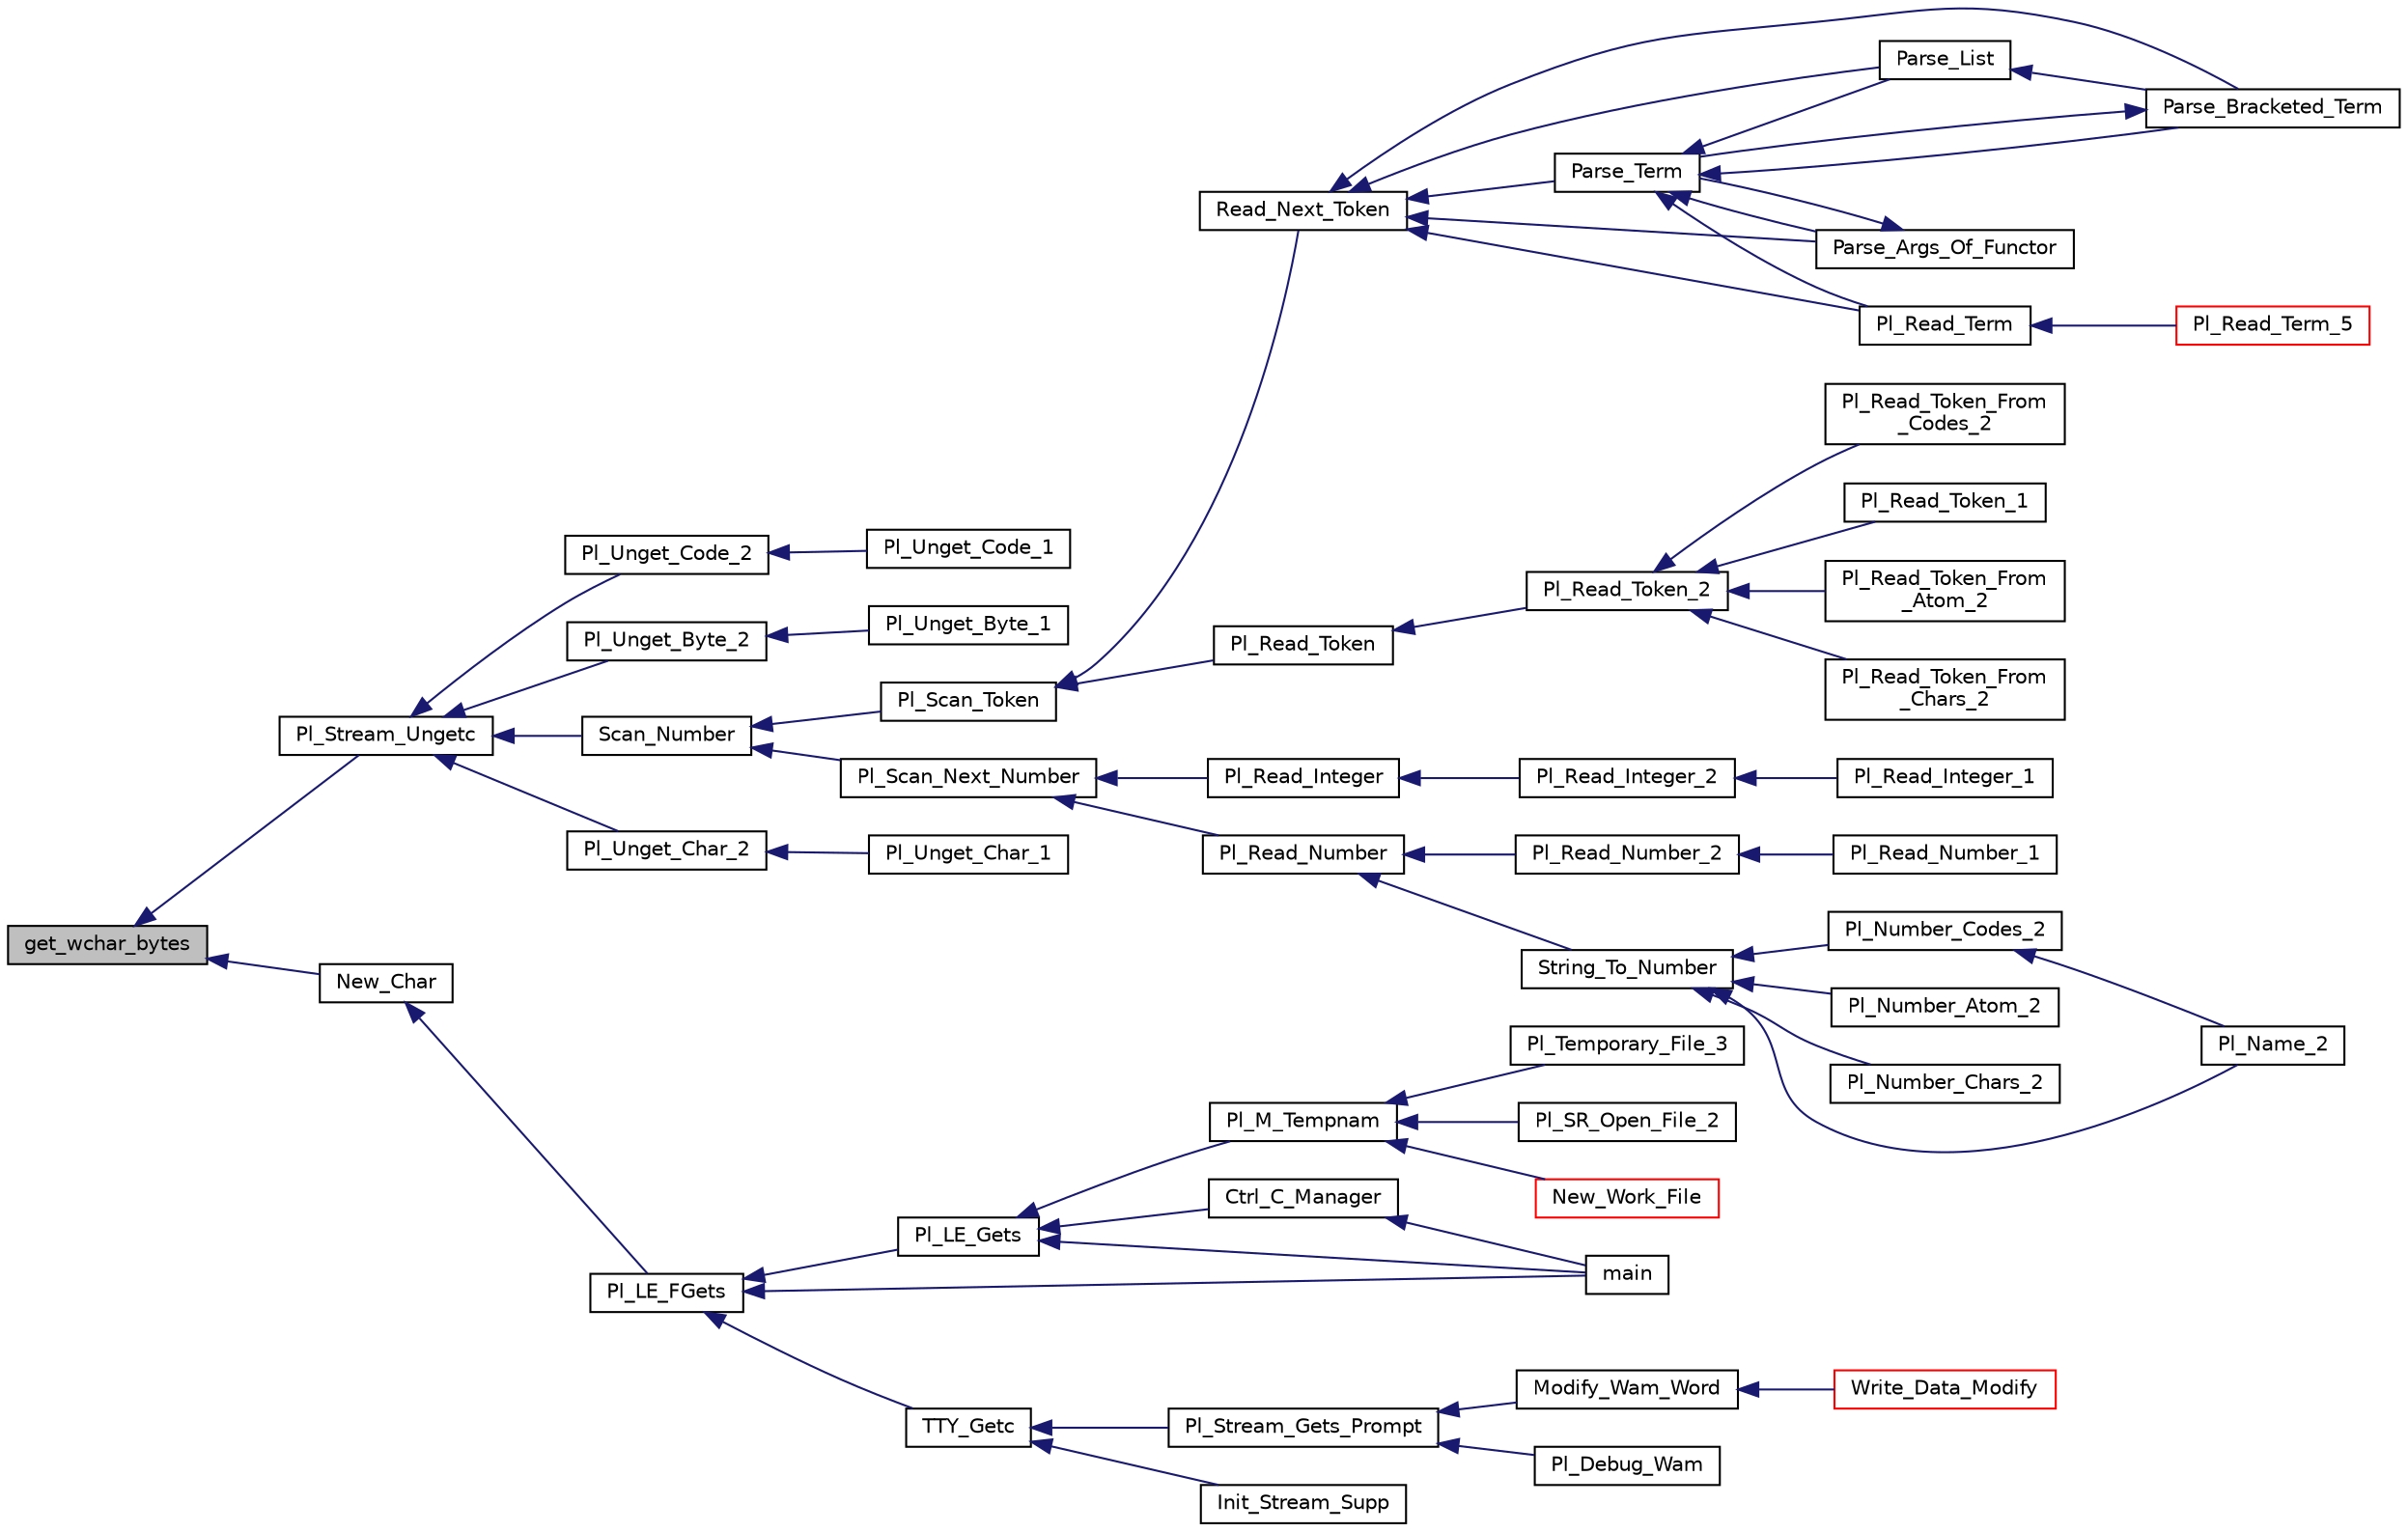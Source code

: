 digraph "get_wchar_bytes"
{
  edge [fontname="Helvetica",fontsize="10",labelfontname="Helvetica",labelfontsize="10"];
  node [fontname="Helvetica",fontsize="10",shape=record];
  rankdir="LR";
  Node1 [label="get_wchar_bytes",height=0.2,width=0.4,color="black", fillcolor="grey75", style="filled", fontcolor="black"];
  Node1 -> Node2 [dir="back",color="midnightblue",fontsize="10",style="solid"];
  Node2 [label="Pl_Stream_Ungetc",height=0.2,width=0.4,color="black", fillcolor="white", style="filled",URL="$stream__supp_8h.html#a79661c2e041ef8be17715b28650d2780"];
  Node2 -> Node3 [dir="back",color="midnightblue",fontsize="10",style="solid"];
  Node3 [label="Pl_Unget_Char_2",height=0.2,width=0.4,color="black", fillcolor="white", style="filled",URL="$char__io__c_8c.html#ae656533eead62d1d668b37fc53254da4"];
  Node3 -> Node4 [dir="back",color="midnightblue",fontsize="10",style="solid"];
  Node4 [label="Pl_Unget_Char_1",height=0.2,width=0.4,color="black", fillcolor="white", style="filled",URL="$char__io__c_8c.html#a4aeb5b9c0e34bff8e926d30f3d968b35"];
  Node2 -> Node5 [dir="back",color="midnightblue",fontsize="10",style="solid"];
  Node5 [label="Pl_Unget_Code_2",height=0.2,width=0.4,color="black", fillcolor="white", style="filled",URL="$char__io__c_8c.html#a1b3c0a85ec097c7b3fe49f989e82939c"];
  Node5 -> Node6 [dir="back",color="midnightblue",fontsize="10",style="solid"];
  Node6 [label="Pl_Unget_Code_1",height=0.2,width=0.4,color="black", fillcolor="white", style="filled",URL="$char__io__c_8c.html#afcac3e81d32d6cb39e262edb2c98d268"];
  Node2 -> Node7 [dir="back",color="midnightblue",fontsize="10",style="solid"];
  Node7 [label="Pl_Unget_Byte_2",height=0.2,width=0.4,color="black", fillcolor="white", style="filled",URL="$char__io__c_8c.html#a50a62a8d75e5149cb6d63715a0b722ab"];
  Node7 -> Node8 [dir="back",color="midnightblue",fontsize="10",style="solid"];
  Node8 [label="Pl_Unget_Byte_1",height=0.2,width=0.4,color="black", fillcolor="white", style="filled",URL="$char__io__c_8c.html#a2f7de618a304b177b833575c4bb4c484"];
  Node2 -> Node9 [dir="back",color="midnightblue",fontsize="10",style="solid"];
  Node9 [label="Scan_Number",height=0.2,width=0.4,color="black", fillcolor="white", style="filled",URL="$scan__supp_8c.html#a97a43a27fe148ffedc5fe4c492f41a2e"];
  Node9 -> Node10 [dir="back",color="midnightblue",fontsize="10",style="solid"];
  Node10 [label="Pl_Scan_Token",height=0.2,width=0.4,color="black", fillcolor="white", style="filled",URL="$scan__supp_8h.html#acfe8a80f1f9f8630c33f946117670c47"];
  Node10 -> Node11 [dir="back",color="midnightblue",fontsize="10",style="solid"];
  Node11 [label="Read_Next_Token",height=0.2,width=0.4,color="black", fillcolor="white", style="filled",URL="$parse__supp_8c.html#a5168feee956bd33cc5cfdef4e1b98ce2"];
  Node11 -> Node12 [dir="back",color="midnightblue",fontsize="10",style="solid"];
  Node12 [label="Pl_Read_Term",height=0.2,width=0.4,color="black", fillcolor="white", style="filled",URL="$parse__supp_8h.html#a64d906da2798112a3c398b00f9741139"];
  Node12 -> Node13 [dir="back",color="midnightblue",fontsize="10",style="solid"];
  Node13 [label="Pl_Read_Term_5",height=0.2,width=0.4,color="red", fillcolor="white", style="filled",URL="$read__c_8c.html#ad383d406378b7b22f08a8382d1a80fb0"];
  Node11 -> Node14 [dir="back",color="midnightblue",fontsize="10",style="solid"];
  Node14 [label="Parse_Term",height=0.2,width=0.4,color="black", fillcolor="white", style="filled",URL="$parse__supp_8c.html#ae03e3588605a54ec801f9f52c3983921"];
  Node14 -> Node12 [dir="back",color="midnightblue",fontsize="10",style="solid"];
  Node14 -> Node15 [dir="back",color="midnightblue",fontsize="10",style="solid"];
  Node15 [label="Parse_Args_Of_Functor",height=0.2,width=0.4,color="black", fillcolor="white", style="filled",URL="$parse__supp_8c.html#a91129321b0656be20577914e71efd7fb"];
  Node15 -> Node14 [dir="back",color="midnightblue",fontsize="10",style="solid"];
  Node14 -> Node16 [dir="back",color="midnightblue",fontsize="10",style="solid"];
  Node16 [label="Parse_Bracketed_Term",height=0.2,width=0.4,color="black", fillcolor="white", style="filled",URL="$parse__supp_8c.html#a5279315d52439bb2d9142ce22451dd0f"];
  Node16 -> Node14 [dir="back",color="midnightblue",fontsize="10",style="solid"];
  Node14 -> Node17 [dir="back",color="midnightblue",fontsize="10",style="solid"];
  Node17 [label="Parse_List",height=0.2,width=0.4,color="black", fillcolor="white", style="filled",URL="$parse__supp_8c.html#ab52e6752bd14d107f8e3c6e9308c077b"];
  Node17 -> Node16 [dir="back",color="midnightblue",fontsize="10",style="solid"];
  Node11 -> Node15 [dir="back",color="midnightblue",fontsize="10",style="solid"];
  Node11 -> Node16 [dir="back",color="midnightblue",fontsize="10",style="solid"];
  Node11 -> Node17 [dir="back",color="midnightblue",fontsize="10",style="solid"];
  Node10 -> Node18 [dir="back",color="midnightblue",fontsize="10",style="solid"];
  Node18 [label="Pl_Read_Token",height=0.2,width=0.4,color="black", fillcolor="white", style="filled",URL="$parse__supp_8h.html#af01cd296c1ec2c9f36fc174562fcca9a"];
  Node18 -> Node19 [dir="back",color="midnightblue",fontsize="10",style="solid"];
  Node19 [label="Pl_Read_Token_2",height=0.2,width=0.4,color="black", fillcolor="white", style="filled",URL="$read__c_8c.html#a7be5c4ba78b2b42a279f69180fb63f3c"];
  Node19 -> Node20 [dir="back",color="midnightblue",fontsize="10",style="solid"];
  Node20 [label="Pl_Read_Token_From\l_Atom_2",height=0.2,width=0.4,color="black", fillcolor="white", style="filled",URL="$const__io__c_8c.html#a2bed332a634b74effcbd5fce6f4fc5ab"];
  Node19 -> Node21 [dir="back",color="midnightblue",fontsize="10",style="solid"];
  Node21 [label="Pl_Read_Token_From\l_Chars_2",height=0.2,width=0.4,color="black", fillcolor="white", style="filled",URL="$const__io__c_8c.html#a69e4a9f23af4409adb6741f13b0982eb"];
  Node19 -> Node22 [dir="back",color="midnightblue",fontsize="10",style="solid"];
  Node22 [label="Pl_Read_Token_From\l_Codes_2",height=0.2,width=0.4,color="black", fillcolor="white", style="filled",URL="$const__io__c_8c.html#a2c53bfa221ba5ddcbd784ae050e27c9e"];
  Node19 -> Node23 [dir="back",color="midnightblue",fontsize="10",style="solid"];
  Node23 [label="Pl_Read_Token_1",height=0.2,width=0.4,color="black", fillcolor="white", style="filled",URL="$read__c_8c.html#afc95e21ddf750d4bf6e7e34d2fbd49e1"];
  Node9 -> Node24 [dir="back",color="midnightblue",fontsize="10",style="solid"];
  Node24 [label="Pl_Scan_Next_Number",height=0.2,width=0.4,color="black", fillcolor="white", style="filled",URL="$scan__supp_8h.html#a971c2115c98f16432d23ee994237e495"];
  Node24 -> Node25 [dir="back",color="midnightblue",fontsize="10",style="solid"];
  Node25 [label="Pl_Read_Integer",height=0.2,width=0.4,color="black", fillcolor="white", style="filled",URL="$parse__supp_8h.html#a6dee3d87ffc597008cca75377d83941a"];
  Node25 -> Node26 [dir="back",color="midnightblue",fontsize="10",style="solid"];
  Node26 [label="Pl_Read_Integer_2",height=0.2,width=0.4,color="black", fillcolor="white", style="filled",URL="$read__c_8c.html#a14bbc5a3af49c6886c57ee78621ff1e3"];
  Node26 -> Node27 [dir="back",color="midnightblue",fontsize="10",style="solid"];
  Node27 [label="Pl_Read_Integer_1",height=0.2,width=0.4,color="black", fillcolor="white", style="filled",URL="$read__c_8c.html#ae19bb85f1617f7425c24f5cacddbd7bd"];
  Node24 -> Node28 [dir="back",color="midnightblue",fontsize="10",style="solid"];
  Node28 [label="Pl_Read_Number",height=0.2,width=0.4,color="black", fillcolor="white", style="filled",URL="$parse__supp_8h.html#a1da6276bc31218b63244d301ab4a99ed"];
  Node28 -> Node29 [dir="back",color="midnightblue",fontsize="10",style="solid"];
  Node29 [label="String_To_Number",height=0.2,width=0.4,color="black", fillcolor="white", style="filled",URL="$atom__c_8c.html#a45d43288afc4447eb5e8a1bced9fd5a3"];
  Node29 -> Node30 [dir="back",color="midnightblue",fontsize="10",style="solid"];
  Node30 [label="Pl_Number_Atom_2",height=0.2,width=0.4,color="black", fillcolor="white", style="filled",URL="$atom__c_8c.html#adc47dd028d6500b7136923c50fb7f0ab"];
  Node29 -> Node31 [dir="back",color="midnightblue",fontsize="10",style="solid"];
  Node31 [label="Pl_Number_Chars_2",height=0.2,width=0.4,color="black", fillcolor="white", style="filled",URL="$atom__c_8c.html#a227fc472d79309e81af1f91e7e236951"];
  Node29 -> Node32 [dir="back",color="midnightblue",fontsize="10",style="solid"];
  Node32 [label="Pl_Number_Codes_2",height=0.2,width=0.4,color="black", fillcolor="white", style="filled",URL="$atom__c_8c.html#ae89fe3df220d385008f49c583dc41d32"];
  Node32 -> Node33 [dir="back",color="midnightblue",fontsize="10",style="solid"];
  Node33 [label="Pl_Name_2",height=0.2,width=0.4,color="black", fillcolor="white", style="filled",URL="$atom__c_8c.html#af3d13cb1d0fbb3208789ea87cf806fdb"];
  Node29 -> Node33 [dir="back",color="midnightblue",fontsize="10",style="solid"];
  Node28 -> Node34 [dir="back",color="midnightblue",fontsize="10",style="solid"];
  Node34 [label="Pl_Read_Number_2",height=0.2,width=0.4,color="black", fillcolor="white", style="filled",URL="$read__c_8c.html#a4a0be861138c0d1650ecaf8eca9f5dfe"];
  Node34 -> Node35 [dir="back",color="midnightblue",fontsize="10",style="solid"];
  Node35 [label="Pl_Read_Number_1",height=0.2,width=0.4,color="black", fillcolor="white", style="filled",URL="$read__c_8c.html#aea7ddb23f461a2a00c6303b7499f1c0e"];
  Node1 -> Node36 [dir="back",color="midnightblue",fontsize="10",style="solid"];
  Node36 [label="New_Char",height=0.2,width=0.4,color="black", fillcolor="white", style="filled",URL="$linedit_8c.html#aebb161ce36a3dd90b7acd272e2c91df0"];
  Node36 -> Node37 [dir="back",color="midnightblue",fontsize="10",style="solid"];
  Node37 [label="Pl_LE_FGets",height=0.2,width=0.4,color="black", fillcolor="white", style="filled",URL="$linedit_8h.html#afc3f434a6c8f1502ac218732fbc625f5"];
  Node37 -> Node38 [dir="back",color="midnightblue",fontsize="10",style="solid"];
  Node38 [label="TTY_Getc",height=0.2,width=0.4,color="black", fillcolor="white", style="filled",URL="$stream__supp_8c.html#af724b584a512fb1443bbf02c4ae0d153"];
  Node38 -> Node39 [dir="back",color="midnightblue",fontsize="10",style="solid"];
  Node39 [label="Init_Stream_Supp",height=0.2,width=0.4,color="black", fillcolor="white", style="filled",URL="$stream__supp_8c.html#a46a2de744d0ab922af4d2edc06e1ac48"];
  Node38 -> Node40 [dir="back",color="midnightblue",fontsize="10",style="solid"];
  Node40 [label="Pl_Stream_Gets_Prompt",height=0.2,width=0.4,color="black", fillcolor="white", style="filled",URL="$stream__supp_8h.html#a2f93cffadbbe16ff8c57ac78497b9c14"];
  Node40 -> Node41 [dir="back",color="midnightblue",fontsize="10",style="solid"];
  Node41 [label="Pl_Debug_Wam",height=0.2,width=0.4,color="black", fillcolor="white", style="filled",URL="$debugger__c_8c.html#a11e816a7993314a8e53789bac9a67f53"];
  Node40 -> Node42 [dir="back",color="midnightblue",fontsize="10",style="solid"];
  Node42 [label="Modify_Wam_Word",height=0.2,width=0.4,color="black", fillcolor="white", style="filled",URL="$debugger__c_8c.html#a038a5ba206b2861a848c62b9ec060b65"];
  Node42 -> Node43 [dir="back",color="midnightblue",fontsize="10",style="solid"];
  Node43 [label="Write_Data_Modify",height=0.2,width=0.4,color="red", fillcolor="white", style="filled",URL="$debugger__c_8c.html#acf94b4468a0d9f4b6e103f388bb3cb63"];
  Node37 -> Node44 [dir="back",color="midnightblue",fontsize="10",style="solid"];
  Node44 [label="Pl_LE_Gets",height=0.2,width=0.4,color="black", fillcolor="white", style="filled",URL="$linedit_8h.html#aaa0d7627c7e48ff6b19dea876609eaf5"];
  Node44 -> Node45 [dir="back",color="midnightblue",fontsize="10",style="solid"];
  Node45 [label="Pl_M_Tempnam",height=0.2,width=0.4,color="black", fillcolor="white", style="filled",URL="$machine1_8h.html#a7aa127682707f8916310f0f957ce96e9"];
  Node45 -> Node46 [dir="back",color="midnightblue",fontsize="10",style="solid"];
  Node46 [label="Pl_Temporary_File_3",height=0.2,width=0.4,color="black", fillcolor="white", style="filled",URL="$os__interf__c_8c.html#a6722c00cc235f3e4a851135bfa315052"];
  Node45 -> Node47 [dir="back",color="midnightblue",fontsize="10",style="solid"];
  Node47 [label="Pl_SR_Open_File_2",height=0.2,width=0.4,color="black", fillcolor="white", style="filled",URL="$src__rdr__c_8c.html#ae6f2889304119849adebc18b8d5a305e"];
  Node45 -> Node48 [dir="back",color="midnightblue",fontsize="10",style="solid"];
  Node48 [label="New_Work_File",height=0.2,width=0.4,color="red", fillcolor="white", style="filled",URL="$top__comp_8c.html#ad884a3c78eb6a18d668b910603246cae"];
  Node44 -> Node49 [dir="back",color="midnightblue",fontsize="10",style="solid"];
  Node49 [label="Ctrl_C_Manager",height=0.2,width=0.4,color="black", fillcolor="white", style="filled",URL="$test__linedit_8c.html#aff54f72a936c24930b5fee97f82033d5"];
  Node49 -> Node50 [dir="back",color="midnightblue",fontsize="10",style="solid"];
  Node50 [label="main",height=0.2,width=0.4,color="black", fillcolor="white", style="filled",URL="$test__linedit_8c.html#a0ddf1224851353fc92bfbff6f499fa97"];
  Node44 -> Node50 [dir="back",color="midnightblue",fontsize="10",style="solid"];
  Node37 -> Node50 [dir="back",color="midnightblue",fontsize="10",style="solid"];
}
